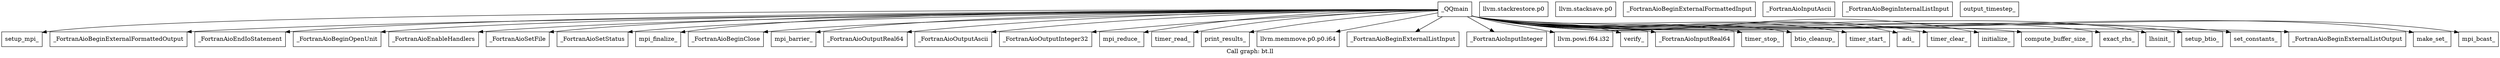 digraph "Call graph: bt.ll" {
	label="Call graph: bt.ll";

	Node0x555c947396c0 [shape=record,label="{_QQmain}"];
	Node0x555c947396c0 -> Node0x555c947399f0;
	Node0x555c947396c0 -> Node0x555c9473a020;
	Node0x555c947396c0 -> Node0x555c9473a7b0;
	Node0x555c947396c0 -> Node0x555c9473ac20;
	Node0x555c947396c0 -> Node0x555c9473af60;
	Node0x555c947396c0 -> Node0x555c94756c50;
	Node0x555c947396c0 -> Node0x555c9473b080;
	Node0x555c947396c0 -> Node0x555c9474c2c0;
	Node0x555c947396c0 -> Node0x555c9473b440;
	Node0x555c947396c0 -> Node0x555c94744d60;
	Node0x555c947396c0 -> Node0x555c9473e280;
	Node0x555c947396c0 -> Node0x555c947418a0;
	Node0x555c947396c0 -> Node0x555c9473df30;
	Node0x555c947396c0 -> Node0x555c94748960;
	Node0x555c947396c0 -> Node0x555c94747e70;
	Node0x555c947396c0 -> Node0x555c9474a630;
	Node0x555c947396c0 -> Node0x555c94749450;
	Node0x555c947396c0 -> Node0x555c9473ba30;
	Node0x555c947396c0 -> Node0x555c9473bfd0;
	Node0x555c947396c0 -> Node0x555c94748ef0;
	Node0x555c947396c0 -> Node0x555c947483d0;
	Node0x555c947396c0 -> Node0x555c9473c570;
	Node0x555c947396c0 -> Node0x555c947471e0;
	Node0x555c947396c0 -> Node0x555c94745940;
	Node0x555c947396c0 -> Node0x555c94745160;
	Node0x555c947396c0 -> Node0x555c94744700;
	Node0x555c947396c0 -> Node0x555c947430f0;
	Node0x555c947396c0 -> Node0x555c94742070;
	Node0x555c947396c0 -> Node0x555c947444d0;
	Node0x555c947396c0 -> Node0x555c94743270;
	Node0x555c947396c0 -> Node0x555c94742b40;
	Node0x555c947396c0 -> Node0x555c94742490;
	Node0x555c947396c0 -> Node0x555c9474f0f0;
	Node0x555c947396c0 -> Node0x555c94741440;
	Node0x555c947396c0 -> Node0x555c94740450;
	Node0x555c947396c0 -> Node0x555c9473fc60;
	Node0x555c94756cd0 [shape=record,label="{llvm.stackrestore.p0}"];
	Node0x555c94734f60 [shape=record,label="{llvm.stacksave.p0}"];
	Node0x555c94749450 [shape=record,label="{llvm.memmove.p0.p0.i64}"];
	Node0x555c9474a630 [shape=record,label="{print_results_}"];
	Node0x555c9474c2c0 [shape=record,label="{mpi_finalize_}"];
	Node0x555c947399f0 [shape=record,label="{setup_mpi_}"];
	Node0x555c9473a020 [shape=record,label="{_FortranAioBeginExternalFormattedOutput}"];
	Node0x555c9473a7b0 [shape=record,label="{_FortranAioEndIoStatement}"];
	Node0x555c9473ac20 [shape=record,label="{_FortranAioBeginOpenUnit}"];
	Node0x555c9473af60 [shape=record,label="{_FortranAioEnableHandlers}"];
	Node0x555c94756c50 [shape=record,label="{_FortranAioSetFile}"];
	Node0x555c9473b080 [shape=record,label="{_FortranAioSetStatus}"];
	Node0x555c9473b440 [shape=record,label="{_FortranAioBeginClose}"];
	Node0x555c9473ba30 [shape=record,label="{_FortranAioBeginExternalListInput}"];
	Node0x555c9473bfd0 [shape=record,label="{_FortranAioInputInteger}"];
	Node0x555c9473c570 [shape=record,label="{_FortranAioInputReal64}"];
	Node0x555c9474d3e0 [shape=record,label="{_FortranAioBeginExternalFormattedInput}"];
	Node0x555c9474d840 [shape=record,label="{_FortranAioInputAscii}"];
	Node0x555c9474d9a0 [shape=record,label="{_FortranAioBeginInternalListInput}"];
	Node0x555c94741440 [shape=record,label="{_FortranAioBeginExternalListOutput}"];
	Node0x555c947418a0 [shape=record,label="{_FortranAioOutputAscii}"];
	Node0x555c9473df30 [shape=record,label="{_FortranAioOutputInteger32}"];
	Node0x555c9473e280 [shape=record,label="{_FortranAioOutputReal64}"];
	Node0x555c9473fc60 [shape=record,label="{mpi_bcast_}"];
	Node0x555c94740450 [shape=record,label="{make_set_}"];
	Node0x555c947430f0 [shape=record,label="{timer_clear_}"];
	Node0x555c9474f0f0 [shape=record,label="{set_constants_}"];
	Node0x555c94742070 [shape=record,label="{initialize_}"];
	Node0x555c94742490 [shape=record,label="{setup_btio_}"];
	Node0x555c94742b40 [shape=record,label="{lhsinit_}"];
	Node0x555c94743270 [shape=record,label="{exact_rhs_}"];
	Node0x555c947444d0 [shape=record,label="{compute_buffer_size_}"];
	Node0x555c94744700 [shape=record,label="{adi_}"];
	Node0x555c94744d60 [shape=record,label="{mpi_barrier_}"];
	Node0x555c94745160 [shape=record,label="{timer_start_}"];
	Node0x555c94751070 [shape=record,label="{output_timestep_}"];
	Node0x555c947471e0 [shape=record,label="{timer_stop_}"];
	Node0x555c94745940 [shape=record,label="{btio_cleanup_}"];
	Node0x555c94747e70 [shape=record,label="{timer_read_}"];
	Node0x555c947483d0 [shape=record,label="{verify_}"];
	Node0x555c94748960 [shape=record,label="{mpi_reduce_}"];
	Node0x555c94748ef0 [shape=record,label="{llvm.powi.f64.i32}"];
}
